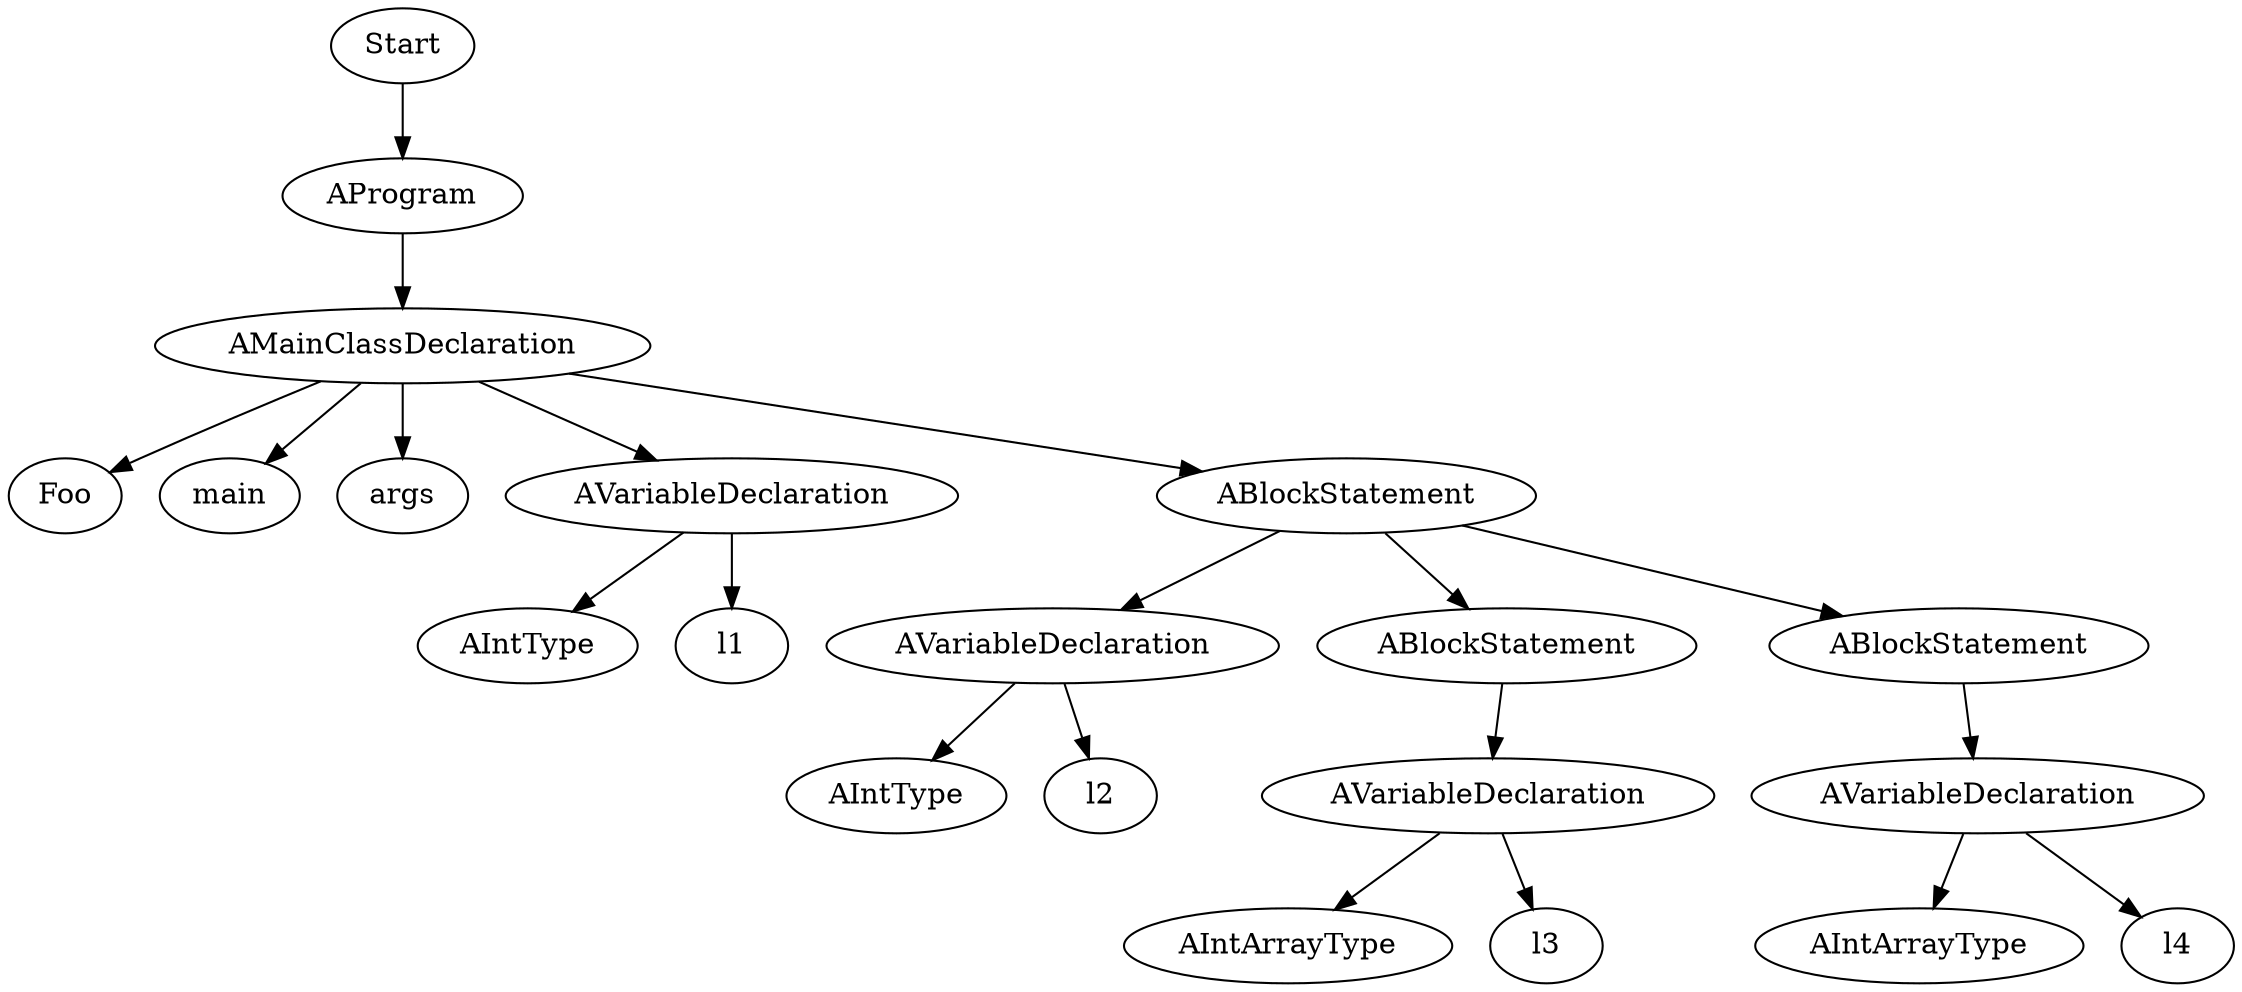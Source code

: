 digraph G {
Start1788647656[label="Start"];
AProgram950515338[label="AProgram"];
Start1788647656 -> AProgram950515338;
AMainClassDeclaration180435733[label="AMainClassDeclaration"];
AProgram950515338 -> AMainClassDeclaration180435733;
TIdentifier1389378048[label="Foo"];
AMainClassDeclaration180435733 -> TIdentifier1389378048;
TIdentifier760364352[label="main"];
AMainClassDeclaration180435733 -> TIdentifier760364352;
TIdentifier1915964414[label="args"];
AMainClassDeclaration180435733 -> TIdentifier1915964414;
AVariableDeclaration336454967[label="AVariableDeclaration"];
AMainClassDeclaration180435733 -> AVariableDeclaration336454967;
AIntType474187818[label="AIntType"];
AVariableDeclaration336454967 -> AIntType474187818;
TIdentifier761686746[label="l1"];
AVariableDeclaration336454967 -> TIdentifier761686746;
ABlockStatement362843109[label="ABlockStatement"];
AMainClassDeclaration180435733 -> ABlockStatement362843109;
AVariableDeclaration1598059130[label="AVariableDeclaration"];
ABlockStatement362843109 -> AVariableDeclaration1598059130;
AIntType1824881[label="AIntType"];
AVariableDeclaration1598059130 -> AIntType1824881;
TIdentifier264175785[label="l2"];
AVariableDeclaration1598059130 -> TIdentifier264175785;
ABlockStatement606003909[label="ABlockStatement"];
ABlockStatement362843109 -> ABlockStatement606003909;
AVariableDeclaration1740244489[label="AVariableDeclaration"];
ABlockStatement606003909 -> AVariableDeclaration1740244489;
AIntArrayType1709338130[label="AIntArrayType"];
AVariableDeclaration1740244489 -> AIntArrayType1709338130;
TIdentifier302904342[label="l3"];
AVariableDeclaration1740244489 -> TIdentifier302904342;
ABlockStatement1957204991[label="ABlockStatement"];
ABlockStatement362843109 -> ABlockStatement1957204991;
AVariableDeclaration1737262638[label="AVariableDeclaration"];
ABlockStatement1957204991 -> AVariableDeclaration1737262638;
AIntArrayType985492254[label="AIntArrayType"];
AVariableDeclaration1737262638 -> AIntArrayType985492254;
TIdentifier898690984[label="l4"];
AVariableDeclaration1737262638 -> TIdentifier898690984;
}
